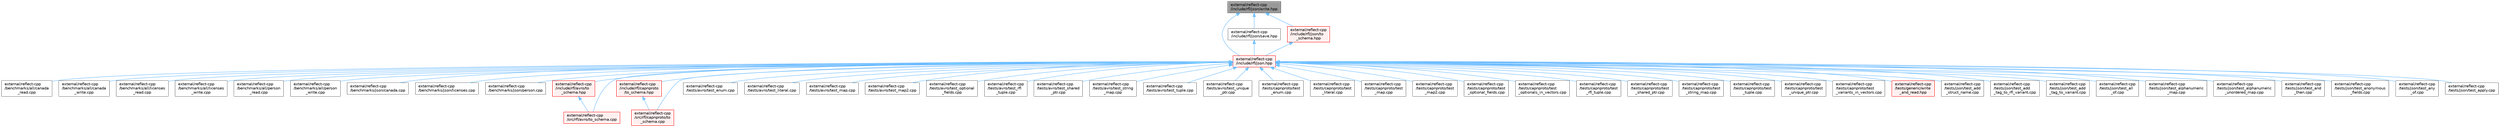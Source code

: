 digraph "external/reflect-cpp/include/rfl/json/write.hpp"
{
 // LATEX_PDF_SIZE
  bgcolor="transparent";
  edge [fontname=Helvetica,fontsize=10,labelfontname=Helvetica,labelfontsize=10];
  node [fontname=Helvetica,fontsize=10,shape=box,height=0.2,width=0.4];
  Node1 [id="Node000001",label="external/reflect-cpp\l/include/rfl/json/write.hpp",height=0.2,width=0.4,color="gray40", fillcolor="grey60", style="filled", fontcolor="black",tooltip=" "];
  Node1 -> Node2 [id="edge1_Node000001_Node000002",dir="back",color="steelblue1",style="solid",tooltip=" "];
  Node2 [id="Node000002",label="external/reflect-cpp\l/include/rfl/json.hpp",height=0.2,width=0.4,color="red", fillcolor="#FFF0F0", style="filled",URL="$reflect-cpp_2include_2rfl_2json_8hpp.html",tooltip=" "];
  Node2 -> Node3 [id="edge2_Node000002_Node000003",dir="back",color="steelblue1",style="solid",tooltip=" "];
  Node3 [id="Node000003",label="external/reflect-cpp\l/benchmarks/all/canada\l_read.cpp",height=0.2,width=0.4,color="grey40", fillcolor="white", style="filled",URL="$canada__read_8cpp.html",tooltip=" "];
  Node2 -> Node4 [id="edge3_Node000002_Node000004",dir="back",color="steelblue1",style="solid",tooltip=" "];
  Node4 [id="Node000004",label="external/reflect-cpp\l/benchmarks/all/canada\l_write.cpp",height=0.2,width=0.4,color="grey40", fillcolor="white", style="filled",URL="$canada__write_8cpp.html",tooltip=" "];
  Node2 -> Node5 [id="edge4_Node000002_Node000005",dir="back",color="steelblue1",style="solid",tooltip=" "];
  Node5 [id="Node000005",label="external/reflect-cpp\l/benchmarks/all/licenses\l_read.cpp",height=0.2,width=0.4,color="grey40", fillcolor="white", style="filled",URL="$licenses__read_8cpp.html",tooltip=" "];
  Node2 -> Node6 [id="edge5_Node000002_Node000006",dir="back",color="steelblue1",style="solid",tooltip=" "];
  Node6 [id="Node000006",label="external/reflect-cpp\l/benchmarks/all/licenses\l_write.cpp",height=0.2,width=0.4,color="grey40", fillcolor="white", style="filled",URL="$licenses__write_8cpp.html",tooltip=" "];
  Node2 -> Node7 [id="edge6_Node000002_Node000007",dir="back",color="steelblue1",style="solid",tooltip=" "];
  Node7 [id="Node000007",label="external/reflect-cpp\l/benchmarks/all/person\l_read.cpp",height=0.2,width=0.4,color="grey40", fillcolor="white", style="filled",URL="$person__read_8cpp.html",tooltip=" "];
  Node2 -> Node8 [id="edge7_Node000002_Node000008",dir="back",color="steelblue1",style="solid",tooltip=" "];
  Node8 [id="Node000008",label="external/reflect-cpp\l/benchmarks/all/person\l_write.cpp",height=0.2,width=0.4,color="grey40", fillcolor="white", style="filled",URL="$person__write_8cpp.html",tooltip=" "];
  Node2 -> Node9 [id="edge8_Node000002_Node000009",dir="back",color="steelblue1",style="solid",tooltip=" "];
  Node9 [id="Node000009",label="external/reflect-cpp\l/benchmarks/json/canada.cpp",height=0.2,width=0.4,color="grey40", fillcolor="white", style="filled",URL="$canada_8cpp.html",tooltip=" "];
  Node2 -> Node10 [id="edge9_Node000002_Node000010",dir="back",color="steelblue1",style="solid",tooltip=" "];
  Node10 [id="Node000010",label="external/reflect-cpp\l/benchmarks/json/licenses.cpp",height=0.2,width=0.4,color="grey40", fillcolor="white", style="filled",URL="$licenses_8cpp.html",tooltip=" "];
  Node2 -> Node11 [id="edge10_Node000002_Node000011",dir="back",color="steelblue1",style="solid",tooltip=" "];
  Node11 [id="Node000011",label="external/reflect-cpp\l/benchmarks/json/person.cpp",height=0.2,width=0.4,color="grey40", fillcolor="white", style="filled",URL="$person_8cpp.html",tooltip=" "];
  Node2 -> Node12 [id="edge11_Node000002_Node000012",dir="back",color="steelblue1",style="solid",tooltip=" "];
  Node12 [id="Node000012",label="external/reflect-cpp\l/include/rfl/avro/to\l_schema.hpp",height=0.2,width=0.4,color="red", fillcolor="#FFF0F0", style="filled",URL="$avro_2to__schema_8hpp.html",tooltip=" "];
  Node12 -> Node65 [id="edge12_Node000012_Node000065",dir="back",color="steelblue1",style="solid",tooltip=" "];
  Node65 [id="Node000065",label="external/reflect-cpp\l/src/rfl/avro/to_schema.cpp",height=0.2,width=0.4,color="red", fillcolor="#FFF0F0", style="filled",URL="$avro_2to__schema_8cpp.html",tooltip=" "];
  Node2 -> Node67 [id="edge13_Node000002_Node000067",dir="back",color="steelblue1",style="solid",tooltip=" "];
  Node67 [id="Node000067",label="external/reflect-cpp\l/include/rfl/capnproto\l/to_schema.hpp",height=0.2,width=0.4,color="red", fillcolor="#FFF0F0", style="filled",URL="$capnproto_2to__schema_8hpp.html",tooltip=" "];
  Node67 -> Node119 [id="edge14_Node000067_Node000119",dir="back",color="steelblue1",style="solid",tooltip=" "];
  Node119 [id="Node000119",label="external/reflect-cpp\l/src/rfl/capnproto/to\l_schema.cpp",height=0.2,width=0.4,color="red", fillcolor="#FFF0F0", style="filled",URL="$capnproto_2to__schema_8cpp.html",tooltip=" "];
  Node2 -> Node65 [id="edge15_Node000002_Node000065",dir="back",color="steelblue1",style="solid",tooltip=" "];
  Node2 -> Node119 [id="edge16_Node000002_Node000119",dir="back",color="steelblue1",style="solid",tooltip=" "];
  Node2 -> Node28 [id="edge17_Node000002_Node000028",dir="back",color="steelblue1",style="solid",tooltip=" "];
  Node28 [id="Node000028",label="external/reflect-cpp\l/tests/avro/test_enum.cpp",height=0.2,width=0.4,color="grey40", fillcolor="white", style="filled",URL="$avro_2test__enum_8cpp.html",tooltip=" "];
  Node2 -> Node36 [id="edge18_Node000002_Node000036",dir="back",color="steelblue1",style="solid",tooltip=" "];
  Node36 [id="Node000036",label="external/reflect-cpp\l/tests/avro/test_literal.cpp",height=0.2,width=0.4,color="grey40", fillcolor="white", style="filled",URL="$avro_2test__literal_8cpp.html",tooltip=" "];
  Node2 -> Node38 [id="edge19_Node000002_Node000038",dir="back",color="steelblue1",style="solid",tooltip=" "];
  Node38 [id="Node000038",label="external/reflect-cpp\l/tests/avro/test_map.cpp",height=0.2,width=0.4,color="grey40", fillcolor="white", style="filled",URL="$avro_2test__map_8cpp.html",tooltip=" "];
  Node2 -> Node39 [id="edge20_Node000002_Node000039",dir="back",color="steelblue1",style="solid",tooltip=" "];
  Node39 [id="Node000039",label="external/reflect-cpp\l/tests/avro/test_map2.cpp",height=0.2,width=0.4,color="grey40", fillcolor="white", style="filled",URL="$avro_2test__map2_8cpp.html",tooltip=" "];
  Node2 -> Node41 [id="edge21_Node000002_Node000041",dir="back",color="steelblue1",style="solid",tooltip=" "];
  Node41 [id="Node000041",label="external/reflect-cpp\l/tests/avro/test_optional\l_fields.cpp",height=0.2,width=0.4,color="grey40", fillcolor="white", style="filled",URL="$avro_2test__optional__fields_8cpp.html",tooltip=" "];
  Node2 -> Node46 [id="edge22_Node000002_Node000046",dir="back",color="steelblue1",style="solid",tooltip=" "];
  Node46 [id="Node000046",label="external/reflect-cpp\l/tests/avro/test_rfl\l_tuple.cpp",height=0.2,width=0.4,color="grey40", fillcolor="white", style="filled",URL="$avro_2test__rfl__tuple_8cpp.html",tooltip=" "];
  Node2 -> Node49 [id="edge23_Node000002_Node000049",dir="back",color="steelblue1",style="solid",tooltip=" "];
  Node49 [id="Node000049",label="external/reflect-cpp\l/tests/avro/test_shared\l_ptr.cpp",height=0.2,width=0.4,color="grey40", fillcolor="white", style="filled",URL="$avro_2test__shared__ptr_8cpp.html",tooltip=" "];
  Node2 -> Node53 [id="edge24_Node000002_Node000053",dir="back",color="steelblue1",style="solid",tooltip=" "];
  Node53 [id="Node000053",label="external/reflect-cpp\l/tests/avro/test_string\l_map.cpp",height=0.2,width=0.4,color="grey40", fillcolor="white", style="filled",URL="$avro_2test__string__map_8cpp.html",tooltip=" "];
  Node2 -> Node56 [id="edge25_Node000002_Node000056",dir="back",color="steelblue1",style="solid",tooltip=" "];
  Node56 [id="Node000056",label="external/reflect-cpp\l/tests/avro/test_tuple.cpp",height=0.2,width=0.4,color="grey40", fillcolor="white", style="filled",URL="$reflect-cpp_2tests_2avro_2test__tuple_8cpp.html",tooltip=" "];
  Node2 -> Node57 [id="edge26_Node000002_Node000057",dir="back",color="steelblue1",style="solid",tooltip=" "];
  Node57 [id="Node000057",label="external/reflect-cpp\l/tests/avro/test_unique\l_ptr.cpp",height=0.2,width=0.4,color="grey40", fillcolor="white", style="filled",URL="$avro_2test__unique__ptr_8cpp.html",tooltip=" "];
  Node2 -> Node82 [id="edge27_Node000002_Node000082",dir="back",color="steelblue1",style="solid",tooltip=" "];
  Node82 [id="Node000082",label="external/reflect-cpp\l/tests/capnproto/test\l_enum.cpp",height=0.2,width=0.4,color="grey40", fillcolor="white", style="filled",URL="$capnproto_2test__enum_8cpp.html",tooltip=" "];
  Node2 -> Node90 [id="edge28_Node000002_Node000090",dir="back",color="steelblue1",style="solid",tooltip=" "];
  Node90 [id="Node000090",label="external/reflect-cpp\l/tests/capnproto/test\l_literal.cpp",height=0.2,width=0.4,color="grey40", fillcolor="white", style="filled",URL="$capnproto_2test__literal_8cpp.html",tooltip=" "];
  Node2 -> Node92 [id="edge29_Node000002_Node000092",dir="back",color="steelblue1",style="solid",tooltip=" "];
  Node92 [id="Node000092",label="external/reflect-cpp\l/tests/capnproto/test\l_map.cpp",height=0.2,width=0.4,color="grey40", fillcolor="white", style="filled",URL="$capnproto_2test__map_8cpp.html",tooltip=" "];
  Node2 -> Node93 [id="edge30_Node000002_Node000093",dir="back",color="steelblue1",style="solid",tooltip=" "];
  Node93 [id="Node000093",label="external/reflect-cpp\l/tests/capnproto/test\l_map2.cpp",height=0.2,width=0.4,color="grey40", fillcolor="white", style="filled",URL="$capnproto_2test__map2_8cpp.html",tooltip=" "];
  Node2 -> Node95 [id="edge31_Node000002_Node000095",dir="back",color="steelblue1",style="solid",tooltip=" "];
  Node95 [id="Node000095",label="external/reflect-cpp\l/tests/capnproto/test\l_optional_fields.cpp",height=0.2,width=0.4,color="grey40", fillcolor="white", style="filled",URL="$capnproto_2test__optional__fields_8cpp.html",tooltip=" "];
  Node2 -> Node96 [id="edge32_Node000002_Node000096",dir="back",color="steelblue1",style="solid",tooltip=" "];
  Node96 [id="Node000096",label="external/reflect-cpp\l/tests/capnproto/test\l_optionals_in_vectors.cpp",height=0.2,width=0.4,color="grey40", fillcolor="white", style="filled",URL="$test__optionals__in__vectors_8cpp.html",tooltip=" "];
  Node2 -> Node101 [id="edge33_Node000002_Node000101",dir="back",color="steelblue1",style="solid",tooltip=" "];
  Node101 [id="Node000101",label="external/reflect-cpp\l/tests/capnproto/test\l_rfl_tuple.cpp",height=0.2,width=0.4,color="grey40", fillcolor="white", style="filled",URL="$capnproto_2test__rfl__tuple_8cpp.html",tooltip=" "];
  Node2 -> Node104 [id="edge34_Node000002_Node000104",dir="back",color="steelblue1",style="solid",tooltip=" "];
  Node104 [id="Node000104",label="external/reflect-cpp\l/tests/capnproto/test\l_shared_ptr.cpp",height=0.2,width=0.4,color="grey40", fillcolor="white", style="filled",URL="$capnproto_2test__shared__ptr_8cpp.html",tooltip=" "];
  Node2 -> Node106 [id="edge35_Node000002_Node000106",dir="back",color="steelblue1",style="solid",tooltip=" "];
  Node106 [id="Node000106",label="external/reflect-cpp\l/tests/capnproto/test\l_string_map.cpp",height=0.2,width=0.4,color="grey40", fillcolor="white", style="filled",URL="$capnproto_2test__string__map_8cpp.html",tooltip=" "];
  Node2 -> Node109 [id="edge36_Node000002_Node000109",dir="back",color="steelblue1",style="solid",tooltip=" "];
  Node109 [id="Node000109",label="external/reflect-cpp\l/tests/capnproto/test\l_tuple.cpp",height=0.2,width=0.4,color="grey40", fillcolor="white", style="filled",URL="$reflect-cpp_2tests_2capnproto_2test__tuple_8cpp.html",tooltip=" "];
  Node2 -> Node110 [id="edge37_Node000002_Node000110",dir="back",color="steelblue1",style="solid",tooltip=" "];
  Node110 [id="Node000110",label="external/reflect-cpp\l/tests/capnproto/test\l_unique_ptr.cpp",height=0.2,width=0.4,color="grey40", fillcolor="white", style="filled",URL="$capnproto_2test__unique__ptr_8cpp.html",tooltip=" "];
  Node2 -> Node113 [id="edge38_Node000002_Node000113",dir="back",color="steelblue1",style="solid",tooltip=" "];
  Node113 [id="Node000113",label="external/reflect-cpp\l/tests/capnproto/test\l_variants_in_vectors.cpp",height=0.2,width=0.4,color="grey40", fillcolor="white", style="filled",URL="$test__variants__in__vectors_8cpp.html",tooltip=" "];
  Node2 -> Node121 [id="edge39_Node000002_Node000121",dir="back",color="steelblue1",style="solid",tooltip=" "];
  Node121 [id="Node000121",label="external/reflect-cpp\l/tests/generic/write\l_and_read.hpp",height=0.2,width=0.4,color="red", fillcolor="#FFF0F0", style="filled",URL="$generic_2write__and__read_8hpp.html",tooltip=" "];
  Node2 -> Node158 [id="edge40_Node000002_Node000158",dir="back",color="steelblue1",style="solid",tooltip=" "];
  Node158 [id="Node000158",label="external/reflect-cpp\l/tests/json/test_add\l_struct_name.cpp",height=0.2,width=0.4,color="grey40", fillcolor="white", style="filled",URL="$json_2test__add__struct__name_8cpp.html",tooltip=" "];
  Node2 -> Node159 [id="edge41_Node000002_Node000159",dir="back",color="steelblue1",style="solid",tooltip=" "];
  Node159 [id="Node000159",label="external/reflect-cpp\l/tests/json/test_add\l_tag_to_rfl_variant.cpp",height=0.2,width=0.4,color="grey40", fillcolor="white", style="filled",URL="$test__add__tag__to__rfl__variant_8cpp.html",tooltip=" "];
  Node2 -> Node160 [id="edge42_Node000002_Node000160",dir="back",color="steelblue1",style="solid",tooltip=" "];
  Node160 [id="Node000160",label="external/reflect-cpp\l/tests/json/test_add\l_tag_to_variant.cpp",height=0.2,width=0.4,color="grey40", fillcolor="white", style="filled",URL="$test__add__tag__to__variant_8cpp.html",tooltip=" "];
  Node2 -> Node161 [id="edge43_Node000002_Node000161",dir="back",color="steelblue1",style="solid",tooltip=" "];
  Node161 [id="Node000161",label="external/reflect-cpp\l/tests/json/test_all\l_of.cpp",height=0.2,width=0.4,color="grey40", fillcolor="white", style="filled",URL="$test__all__of_8cpp.html",tooltip=" "];
  Node2 -> Node162 [id="edge44_Node000002_Node000162",dir="back",color="steelblue1",style="solid",tooltip=" "];
  Node162 [id="Node000162",label="external/reflect-cpp\l/tests/json/test_alphanumeric\l_map.cpp",height=0.2,width=0.4,color="grey40", fillcolor="white", style="filled",URL="$test__alphanumeric__map_8cpp.html",tooltip=" "];
  Node2 -> Node163 [id="edge45_Node000002_Node000163",dir="back",color="steelblue1",style="solid",tooltip=" "];
  Node163 [id="Node000163",label="external/reflect-cpp\l/tests/json/test_alphanumeric\l_unordered_map.cpp",height=0.2,width=0.4,color="grey40", fillcolor="white", style="filled",URL="$test__alphanumeric__unordered__map_8cpp.html",tooltip=" "];
  Node2 -> Node164 [id="edge46_Node000002_Node000164",dir="back",color="steelblue1",style="solid",tooltip=" "];
  Node164 [id="Node000164",label="external/reflect-cpp\l/tests/json/test_and\l_then.cpp",height=0.2,width=0.4,color="grey40", fillcolor="white", style="filled",URL="$test__and__then_8cpp.html",tooltip=" "];
  Node2 -> Node165 [id="edge47_Node000002_Node000165",dir="back",color="steelblue1",style="solid",tooltip=" "];
  Node165 [id="Node000165",label="external/reflect-cpp\l/tests/json/test_anonymous\l_fields.cpp",height=0.2,width=0.4,color="grey40", fillcolor="white", style="filled",URL="$test__anonymous__fields_8cpp.html",tooltip=" "];
  Node2 -> Node166 [id="edge48_Node000002_Node000166",dir="back",color="steelblue1",style="solid",tooltip=" "];
  Node166 [id="Node000166",label="external/reflect-cpp\l/tests/json/test_any\l_of.cpp",height=0.2,width=0.4,color="grey40", fillcolor="white", style="filled",URL="$test__any__of_8cpp.html",tooltip=" "];
  Node2 -> Node167 [id="edge49_Node000002_Node000167",dir="back",color="steelblue1",style="solid",tooltip=" "];
  Node167 [id="Node000167",label="external/reflect-cpp\l/tests/json/test_apply.cpp",height=0.2,width=0.4,color="grey40", fillcolor="white", style="filled",URL="$test__apply_8cpp.html",tooltip=" "];
  Node1 -> Node328 [id="edge50_Node000001_Node000328",dir="back",color="steelblue1",style="solid",tooltip=" "];
  Node328 [id="Node000328",label="external/reflect-cpp\l/include/rfl/json/save.hpp",height=0.2,width=0.4,color="grey40", fillcolor="white", style="filled",URL="$json_2save_8hpp.html",tooltip=" "];
  Node328 -> Node2 [id="edge51_Node000328_Node000002",dir="back",color="steelblue1",style="solid",tooltip=" "];
  Node1 -> Node329 [id="edge52_Node000001_Node000329",dir="back",color="steelblue1",style="solid",tooltip=" "];
  Node329 [id="Node000329",label="external/reflect-cpp\l/include/rfl/json/to\l_schema.hpp",height=0.2,width=0.4,color="red", fillcolor="#FFF0F0", style="filled",URL="$json_2to__schema_8hpp.html",tooltip=" "];
  Node329 -> Node2 [id="edge53_Node000329_Node000002",dir="back",color="steelblue1",style="solid",tooltip=" "];
}
